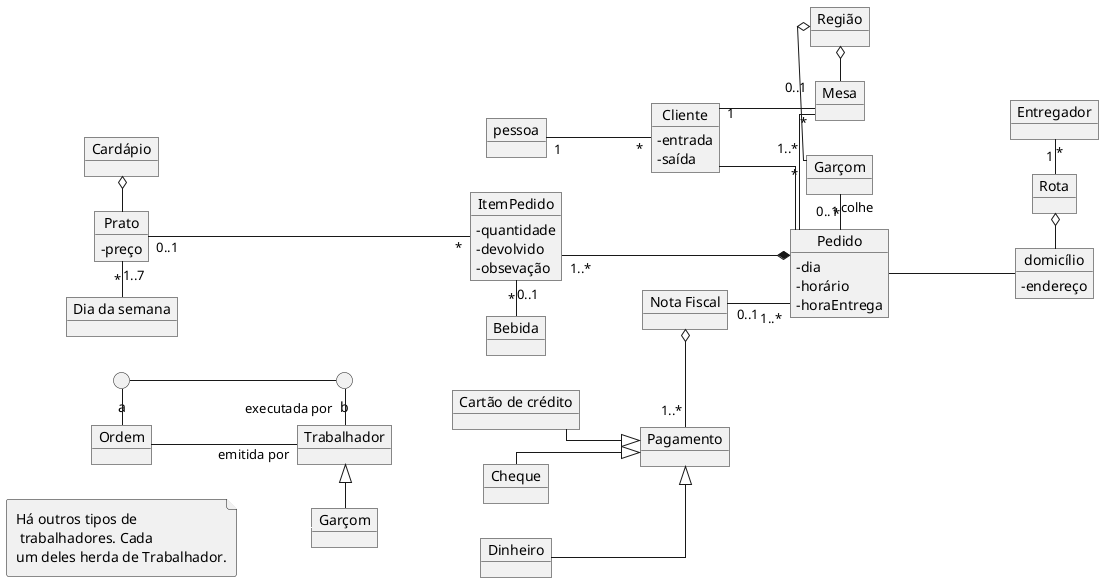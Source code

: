 @startuml mod09ima01
skinparam ClassAttributeIconSize 0
skinparam Linetype ortho
allow_mixing

object "Prato" as pr
pr : - preço
object "ItemPedido" as it
it : -quantidade
it : -devolvido
it : -obsevação
object "Pedido" as pe
pe : -dia
pe : -horário
pe : -horaEntrega
object "domicílio" as do
do : -endereço
object "Cardápio" as ca
object "Dia da semana" as di
object "Bebida" as be
object "pessoa" as pes
object "Cliente" as cl
cl : - entrada
cl : - saída
Object "Mesa" as me
object "Região" as re
object "Garçom" as ga
object "Rota" as ro
object "Entregador" as en
object "Nota Fiscal" as no
object "Pagamento" as pa
object "Cartão de crédito" as cc
object "Cheque" as ch
object "Dinheiro" as dn

object "Ordem" as od
object "Trabalhador" as tr
object "Garçom" as ga2
circle "a" as a
circle "b" as b

file "Há outros tipos de\n trabalhadores. Cada\num deles herda de Trabalhador." as ha


left to right direction
pr "0..1" --- "*" it
it "1..*" ---* pe
pe --- do
pr -left-o ca
di  -left-"*"  pr : 1..7
be -left- "*" it : 0..1
pes "1"--"*"cl
cl "1"--"*"me
me -left-o re
pe -left-"0..1\n" me : *
cl -- pe
pe "*"-left-"0..1" ga : colhe
ga "1..*"-left-o re
do -left-o ro
ro -left-"1\n" en : *
no --"1..*" pe : 0..1 
pa "1..*" -left-o no
cc --|> pa
ch --|> pa
dn --|> pa

od -left- a
a -- b
b -right-"executada por" tr
od --"emitida por" tr
ga2 -left-|> tr 
ha -[#White]- ga2


@enduml